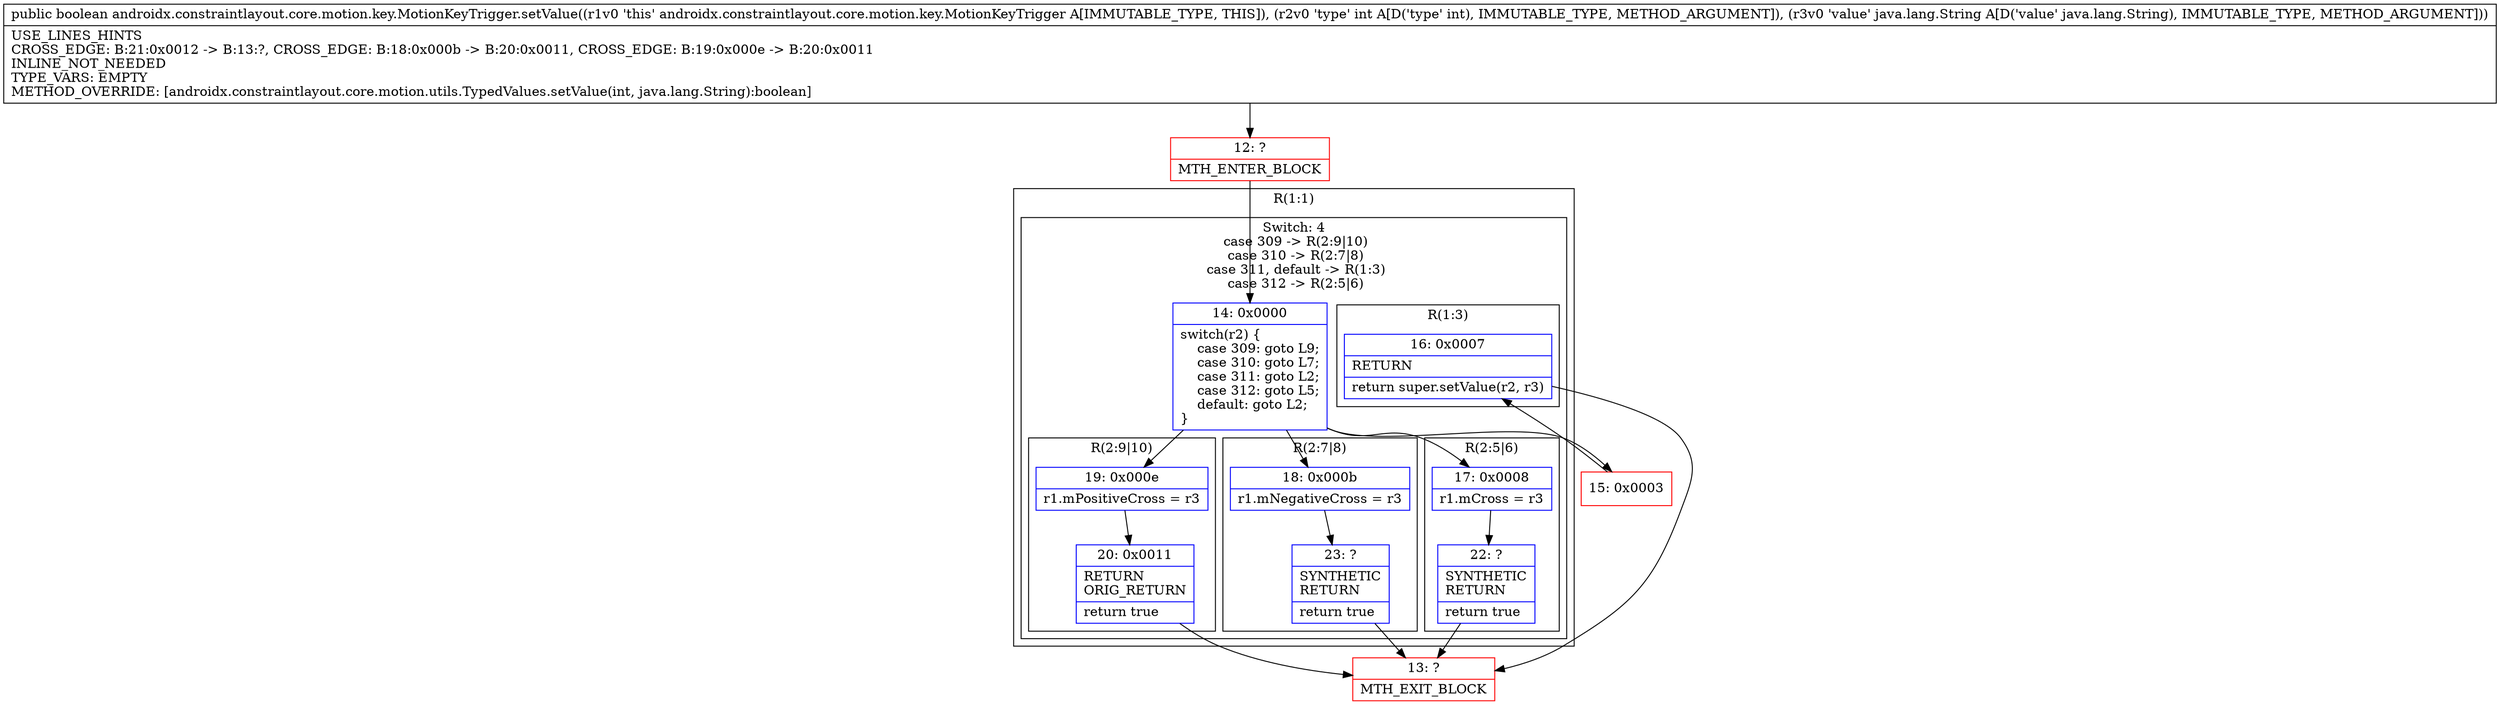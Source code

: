 digraph "CFG forandroidx.constraintlayout.core.motion.key.MotionKeyTrigger.setValue(ILjava\/lang\/String;)Z" {
subgraph cluster_Region_1098516644 {
label = "R(1:1)";
node [shape=record,color=blue];
subgraph cluster_SwitchRegion_1416215630 {
label = "Switch: 4
 case 309 -> R(2:9|10)
 case 310 -> R(2:7|8)
 case 311, default -> R(1:3)
 case 312 -> R(2:5|6)";
node [shape=record,color=blue];
Node_14 [shape=record,label="{14\:\ 0x0000|switch(r2) \{\l    case 309: goto L9;\l    case 310: goto L7;\l    case 311: goto L2;\l    case 312: goto L5;\l    default: goto L2;\l\}\l}"];
subgraph cluster_Region_1600983978 {
label = "R(2:9|10)";
node [shape=record,color=blue];
Node_19 [shape=record,label="{19\:\ 0x000e|r1.mPositiveCross = r3\l}"];
Node_20 [shape=record,label="{20\:\ 0x0011|RETURN\lORIG_RETURN\l|return true\l}"];
}
subgraph cluster_Region_1120226394 {
label = "R(2:7|8)";
node [shape=record,color=blue];
Node_18 [shape=record,label="{18\:\ 0x000b|r1.mNegativeCross = r3\l}"];
Node_23 [shape=record,label="{23\:\ ?|SYNTHETIC\lRETURN\l|return true\l}"];
}
subgraph cluster_Region_1407927182 {
label = "R(1:3)";
node [shape=record,color=blue];
Node_16 [shape=record,label="{16\:\ 0x0007|RETURN\l|return super.setValue(r2, r3)\l}"];
}
subgraph cluster_Region_1249451633 {
label = "R(2:5|6)";
node [shape=record,color=blue];
Node_17 [shape=record,label="{17\:\ 0x0008|r1.mCross = r3\l}"];
Node_22 [shape=record,label="{22\:\ ?|SYNTHETIC\lRETURN\l|return true\l}"];
}
}
}
Node_12 [shape=record,color=red,label="{12\:\ ?|MTH_ENTER_BLOCK\l}"];
Node_15 [shape=record,color=red,label="{15\:\ 0x0003}"];
Node_13 [shape=record,color=red,label="{13\:\ ?|MTH_EXIT_BLOCK\l}"];
MethodNode[shape=record,label="{public boolean androidx.constraintlayout.core.motion.key.MotionKeyTrigger.setValue((r1v0 'this' androidx.constraintlayout.core.motion.key.MotionKeyTrigger A[IMMUTABLE_TYPE, THIS]), (r2v0 'type' int A[D('type' int), IMMUTABLE_TYPE, METHOD_ARGUMENT]), (r3v0 'value' java.lang.String A[D('value' java.lang.String), IMMUTABLE_TYPE, METHOD_ARGUMENT]))  | USE_LINES_HINTS\lCROSS_EDGE: B:21:0x0012 \-\> B:13:?, CROSS_EDGE: B:18:0x000b \-\> B:20:0x0011, CROSS_EDGE: B:19:0x000e \-\> B:20:0x0011\lINLINE_NOT_NEEDED\lTYPE_VARS: EMPTY\lMETHOD_OVERRIDE: [androidx.constraintlayout.core.motion.utils.TypedValues.setValue(int, java.lang.String):boolean]\l}"];
MethodNode -> Node_12;Node_14 -> Node_15;
Node_14 -> Node_17;
Node_14 -> Node_18;
Node_14 -> Node_19;
Node_19 -> Node_20;
Node_20 -> Node_13;
Node_18 -> Node_23;
Node_23 -> Node_13;
Node_16 -> Node_13;
Node_17 -> Node_22;
Node_22 -> Node_13;
Node_12 -> Node_14;
Node_15 -> Node_16;
}

